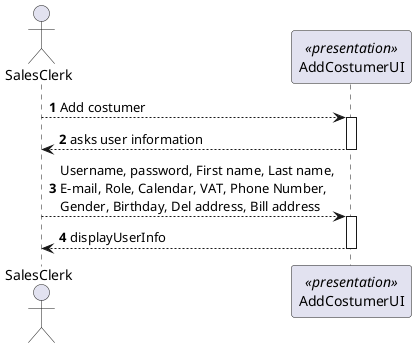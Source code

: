 @startuml
actor SalesClerk as adm
participant "//<<presentation>>//\nAddCostumerUI" as ui


autonumber

adm-->ui: Add costumer

activate ui


ui-->adm: asks user information

deactivate ui


adm-->ui: Username, password, First name, Last name,\nE-mail, Role, Calendar, VAT, Phone Number,\nGender, Birthday, Del address, Bill address
activate ui

ui-->adm: displayUserInfo

deactivate ui
@enduml
